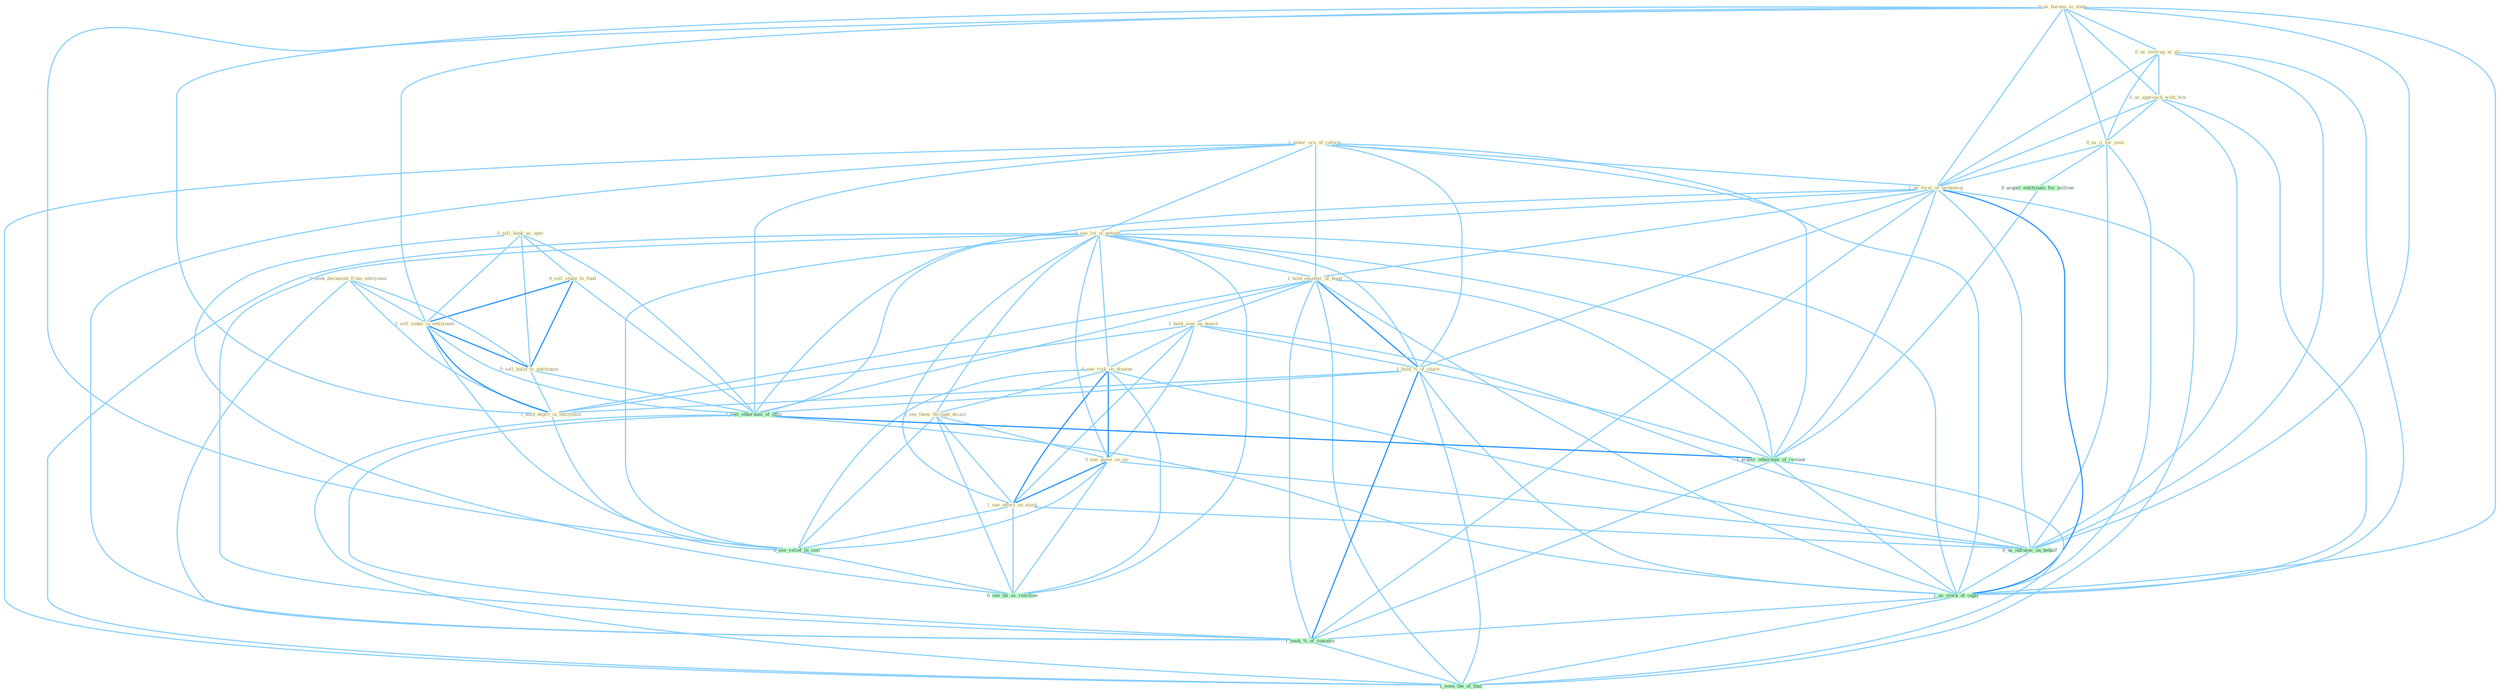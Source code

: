 Graph G{ 
    node
    [shape=polygon,style=filled,width=.5,height=.06,color="#BDFCC9",fixedsize=true,fontsize=4,
    fontcolor="#2f4f4f"];
    {node
    [color="#ffffe0", fontcolor="#8b7d6b"] "1_usher_era_of_reform " "0_us_bureau_in_state " "0_sell_bank_as_oper " "0_us_leverag_at_all " "0_us_approach_with_him " "0_us_it_for_year " "1_us_form_of_technolog " "0_sell_stake_to_fund " "0_seek_document_from_entitynam " "1_see_lot_of_potenti " "1_hold_smatter_of_bond " "1_hold_seat_on_board " "0_see_risk_on_dimens " "1_sell_stake_in_entitynam " "0_see_them_through_disast " "0_see_game_on_air " "1_see_effect_on_stock " "1_hold_%_of_share " "0_sell_build_to_entitynam " "1_hold_degre_in_entitynam "}
{node [color="#fff0f5", fontcolor="#b22222"]}
edge [color="#B0E2FF"];

	"1_usher_era_of_reform " -- "1_us_form_of_technolog " [w="1", color="#87cefa" ];
	"1_usher_era_of_reform " -- "1_see_lot_of_potenti " [w="1", color="#87cefa" ];
	"1_usher_era_of_reform " -- "1_hold_smatter_of_bond " [w="1", color="#87cefa" ];
	"1_usher_era_of_reform " -- "1_hold_%_of_share " [w="1", color="#87cefa" ];
	"1_usher_era_of_reform " -- "1_sell_othernum_of_offic " [w="1", color="#87cefa" ];
	"1_usher_era_of_reform " -- "1_acquir_othernum_of_restaur " [w="1", color="#87cefa" ];
	"1_usher_era_of_reform " -- "1_us_stock_of_capit " [w="1", color="#87cefa" ];
	"1_usher_era_of_reform " -- "1_seek_%_of_concern " [w="1", color="#87cefa" ];
	"1_usher_era_of_reform " -- "1_seen_the_of_that " [w="1", color="#87cefa" ];
	"0_us_bureau_in_state " -- "0_us_leverag_at_all " [w="1", color="#87cefa" ];
	"0_us_bureau_in_state " -- "0_us_approach_with_him " [w="1", color="#87cefa" ];
	"0_us_bureau_in_state " -- "0_us_it_for_year " [w="1", color="#87cefa" ];
	"0_us_bureau_in_state " -- "1_us_form_of_technolog " [w="1", color="#87cefa" ];
	"0_us_bureau_in_state " -- "1_sell_stake_in_entitynam " [w="1", color="#87cefa" ];
	"0_us_bureau_in_state " -- "1_hold_degre_in_entitynam " [w="1", color="#87cefa" ];
	"0_us_bureau_in_state " -- "0_us_influenc_on_behalf " [w="1", color="#87cefa" ];
	"0_us_bureau_in_state " -- "0_see_relief_in_cost " [w="1", color="#87cefa" ];
	"0_us_bureau_in_state " -- "1_us_stock_of_capit " [w="1", color="#87cefa" ];
	"0_sell_bank_as_oper " -- "0_sell_stake_to_fund " [w="1", color="#87cefa" ];
	"0_sell_bank_as_oper " -- "1_sell_stake_in_entitynam " [w="1", color="#87cefa" ];
	"0_sell_bank_as_oper " -- "0_sell_build_to_entitynam " [w="1", color="#87cefa" ];
	"0_sell_bank_as_oper " -- "1_sell_othernum_of_offic " [w="1", color="#87cefa" ];
	"0_sell_bank_as_oper " -- "0_see_thi_as_reaction " [w="1", color="#87cefa" ];
	"0_us_leverag_at_all " -- "0_us_approach_with_him " [w="1", color="#87cefa" ];
	"0_us_leverag_at_all " -- "0_us_it_for_year " [w="1", color="#87cefa" ];
	"0_us_leverag_at_all " -- "1_us_form_of_technolog " [w="1", color="#87cefa" ];
	"0_us_leverag_at_all " -- "0_us_influenc_on_behalf " [w="1", color="#87cefa" ];
	"0_us_leverag_at_all " -- "1_us_stock_of_capit " [w="1", color="#87cefa" ];
	"0_us_approach_with_him " -- "0_us_it_for_year " [w="1", color="#87cefa" ];
	"0_us_approach_with_him " -- "1_us_form_of_technolog " [w="1", color="#87cefa" ];
	"0_us_approach_with_him " -- "0_us_influenc_on_behalf " [w="1", color="#87cefa" ];
	"0_us_approach_with_him " -- "1_us_stock_of_capit " [w="1", color="#87cefa" ];
	"0_us_it_for_year " -- "1_us_form_of_technolog " [w="1", color="#87cefa" ];
	"0_us_it_for_year " -- "0_acquir_entitynam_for_million " [w="1", color="#87cefa" ];
	"0_us_it_for_year " -- "0_us_influenc_on_behalf " [w="1", color="#87cefa" ];
	"0_us_it_for_year " -- "1_us_stock_of_capit " [w="1", color="#87cefa" ];
	"1_us_form_of_technolog " -- "1_see_lot_of_potenti " [w="1", color="#87cefa" ];
	"1_us_form_of_technolog " -- "1_hold_smatter_of_bond " [w="1", color="#87cefa" ];
	"1_us_form_of_technolog " -- "1_hold_%_of_share " [w="1", color="#87cefa" ];
	"1_us_form_of_technolog " -- "1_sell_othernum_of_offic " [w="1", color="#87cefa" ];
	"1_us_form_of_technolog " -- "0_us_influenc_on_behalf " [w="1", color="#87cefa" ];
	"1_us_form_of_technolog " -- "1_acquir_othernum_of_restaur " [w="1", color="#87cefa" ];
	"1_us_form_of_technolog " -- "1_us_stock_of_capit " [w="2", color="#1e90ff" , len=0.8];
	"1_us_form_of_technolog " -- "1_seek_%_of_concern " [w="1", color="#87cefa" ];
	"1_us_form_of_technolog " -- "1_seen_the_of_that " [w="1", color="#87cefa" ];
	"0_sell_stake_to_fund " -- "1_sell_stake_in_entitynam " [w="2", color="#1e90ff" , len=0.8];
	"0_sell_stake_to_fund " -- "0_sell_build_to_entitynam " [w="2", color="#1e90ff" , len=0.8];
	"0_sell_stake_to_fund " -- "1_sell_othernum_of_offic " [w="1", color="#87cefa" ];
	"0_seek_document_from_entitynam " -- "1_sell_stake_in_entitynam " [w="1", color="#87cefa" ];
	"0_seek_document_from_entitynam " -- "0_sell_build_to_entitynam " [w="1", color="#87cefa" ];
	"0_seek_document_from_entitynam " -- "1_hold_degre_in_entitynam " [w="1", color="#87cefa" ];
	"0_seek_document_from_entitynam " -- "1_seek_%_of_concern " [w="1", color="#87cefa" ];
	"1_see_lot_of_potenti " -- "1_hold_smatter_of_bond " [w="1", color="#87cefa" ];
	"1_see_lot_of_potenti " -- "0_see_risk_on_dimens " [w="1", color="#87cefa" ];
	"1_see_lot_of_potenti " -- "0_see_them_through_disast " [w="1", color="#87cefa" ];
	"1_see_lot_of_potenti " -- "0_see_game_on_air " [w="1", color="#87cefa" ];
	"1_see_lot_of_potenti " -- "1_see_effect_on_stock " [w="1", color="#87cefa" ];
	"1_see_lot_of_potenti " -- "1_hold_%_of_share " [w="1", color="#87cefa" ];
	"1_see_lot_of_potenti " -- "1_sell_othernum_of_offic " [w="1", color="#87cefa" ];
	"1_see_lot_of_potenti " -- "0_see_relief_in_cost " [w="1", color="#87cefa" ];
	"1_see_lot_of_potenti " -- "0_see_thi_as_reaction " [w="1", color="#87cefa" ];
	"1_see_lot_of_potenti " -- "1_acquir_othernum_of_restaur " [w="1", color="#87cefa" ];
	"1_see_lot_of_potenti " -- "1_us_stock_of_capit " [w="1", color="#87cefa" ];
	"1_see_lot_of_potenti " -- "1_seek_%_of_concern " [w="1", color="#87cefa" ];
	"1_see_lot_of_potenti " -- "1_seen_the_of_that " [w="1", color="#87cefa" ];
	"1_hold_smatter_of_bond " -- "1_hold_seat_on_board " [w="1", color="#87cefa" ];
	"1_hold_smatter_of_bond " -- "1_hold_%_of_share " [w="2", color="#1e90ff" , len=0.8];
	"1_hold_smatter_of_bond " -- "1_hold_degre_in_entitynam " [w="1", color="#87cefa" ];
	"1_hold_smatter_of_bond " -- "1_sell_othernum_of_offic " [w="1", color="#87cefa" ];
	"1_hold_smatter_of_bond " -- "1_acquir_othernum_of_restaur " [w="1", color="#87cefa" ];
	"1_hold_smatter_of_bond " -- "1_us_stock_of_capit " [w="1", color="#87cefa" ];
	"1_hold_smatter_of_bond " -- "1_seek_%_of_concern " [w="1", color="#87cefa" ];
	"1_hold_smatter_of_bond " -- "1_seen_the_of_that " [w="1", color="#87cefa" ];
	"1_hold_seat_on_board " -- "0_see_risk_on_dimens " [w="1", color="#87cefa" ];
	"1_hold_seat_on_board " -- "0_see_game_on_air " [w="1", color="#87cefa" ];
	"1_hold_seat_on_board " -- "1_see_effect_on_stock " [w="1", color="#87cefa" ];
	"1_hold_seat_on_board " -- "1_hold_%_of_share " [w="1", color="#87cefa" ];
	"1_hold_seat_on_board " -- "1_hold_degre_in_entitynam " [w="1", color="#87cefa" ];
	"1_hold_seat_on_board " -- "0_us_influenc_on_behalf " [w="1", color="#87cefa" ];
	"0_see_risk_on_dimens " -- "0_see_them_through_disast " [w="1", color="#87cefa" ];
	"0_see_risk_on_dimens " -- "0_see_game_on_air " [w="2", color="#1e90ff" , len=0.8];
	"0_see_risk_on_dimens " -- "1_see_effect_on_stock " [w="2", color="#1e90ff" , len=0.8];
	"0_see_risk_on_dimens " -- "0_us_influenc_on_behalf " [w="1", color="#87cefa" ];
	"0_see_risk_on_dimens " -- "0_see_relief_in_cost " [w="1", color="#87cefa" ];
	"0_see_risk_on_dimens " -- "0_see_thi_as_reaction " [w="1", color="#87cefa" ];
	"1_sell_stake_in_entitynam " -- "0_sell_build_to_entitynam " [w="2", color="#1e90ff" , len=0.8];
	"1_sell_stake_in_entitynam " -- "1_hold_degre_in_entitynam " [w="2", color="#1e90ff" , len=0.8];
	"1_sell_stake_in_entitynam " -- "1_sell_othernum_of_offic " [w="1", color="#87cefa" ];
	"1_sell_stake_in_entitynam " -- "0_see_relief_in_cost " [w="1", color="#87cefa" ];
	"0_see_them_through_disast " -- "0_see_game_on_air " [w="1", color="#87cefa" ];
	"0_see_them_through_disast " -- "1_see_effect_on_stock " [w="1", color="#87cefa" ];
	"0_see_them_through_disast " -- "0_see_relief_in_cost " [w="1", color="#87cefa" ];
	"0_see_them_through_disast " -- "0_see_thi_as_reaction " [w="1", color="#87cefa" ];
	"0_see_game_on_air " -- "1_see_effect_on_stock " [w="2", color="#1e90ff" , len=0.8];
	"0_see_game_on_air " -- "0_us_influenc_on_behalf " [w="1", color="#87cefa" ];
	"0_see_game_on_air " -- "0_see_relief_in_cost " [w="1", color="#87cefa" ];
	"0_see_game_on_air " -- "0_see_thi_as_reaction " [w="1", color="#87cefa" ];
	"1_see_effect_on_stock " -- "0_us_influenc_on_behalf " [w="1", color="#87cefa" ];
	"1_see_effect_on_stock " -- "0_see_relief_in_cost " [w="1", color="#87cefa" ];
	"1_see_effect_on_stock " -- "0_see_thi_as_reaction " [w="1", color="#87cefa" ];
	"1_hold_%_of_share " -- "1_hold_degre_in_entitynam " [w="1", color="#87cefa" ];
	"1_hold_%_of_share " -- "1_sell_othernum_of_offic " [w="1", color="#87cefa" ];
	"1_hold_%_of_share " -- "1_acquir_othernum_of_restaur " [w="1", color="#87cefa" ];
	"1_hold_%_of_share " -- "1_us_stock_of_capit " [w="1", color="#87cefa" ];
	"1_hold_%_of_share " -- "1_seek_%_of_concern " [w="2", color="#1e90ff" , len=0.8];
	"1_hold_%_of_share " -- "1_seen_the_of_that " [w="1", color="#87cefa" ];
	"0_sell_build_to_entitynam " -- "1_hold_degre_in_entitynam " [w="1", color="#87cefa" ];
	"0_sell_build_to_entitynam " -- "1_sell_othernum_of_offic " [w="1", color="#87cefa" ];
	"1_hold_degre_in_entitynam " -- "0_see_relief_in_cost " [w="1", color="#87cefa" ];
	"0_acquir_entitynam_for_million " -- "1_acquir_othernum_of_restaur " [w="1", color="#87cefa" ];
	"1_sell_othernum_of_offic " -- "1_acquir_othernum_of_restaur " [w="2", color="#1e90ff" , len=0.8];
	"1_sell_othernum_of_offic " -- "1_us_stock_of_capit " [w="1", color="#87cefa" ];
	"1_sell_othernum_of_offic " -- "1_seek_%_of_concern " [w="1", color="#87cefa" ];
	"1_sell_othernum_of_offic " -- "1_seen_the_of_that " [w="1", color="#87cefa" ];
	"0_us_influenc_on_behalf " -- "1_us_stock_of_capit " [w="1", color="#87cefa" ];
	"0_see_relief_in_cost " -- "0_see_thi_as_reaction " [w="1", color="#87cefa" ];
	"1_acquir_othernum_of_restaur " -- "1_us_stock_of_capit " [w="1", color="#87cefa" ];
	"1_acquir_othernum_of_restaur " -- "1_seek_%_of_concern " [w="1", color="#87cefa" ];
	"1_acquir_othernum_of_restaur " -- "1_seen_the_of_that " [w="1", color="#87cefa" ];
	"1_us_stock_of_capit " -- "1_seek_%_of_concern " [w="1", color="#87cefa" ];
	"1_us_stock_of_capit " -- "1_seen_the_of_that " [w="1", color="#87cefa" ];
	"1_seek_%_of_concern " -- "1_seen_the_of_that " [w="1", color="#87cefa" ];
}